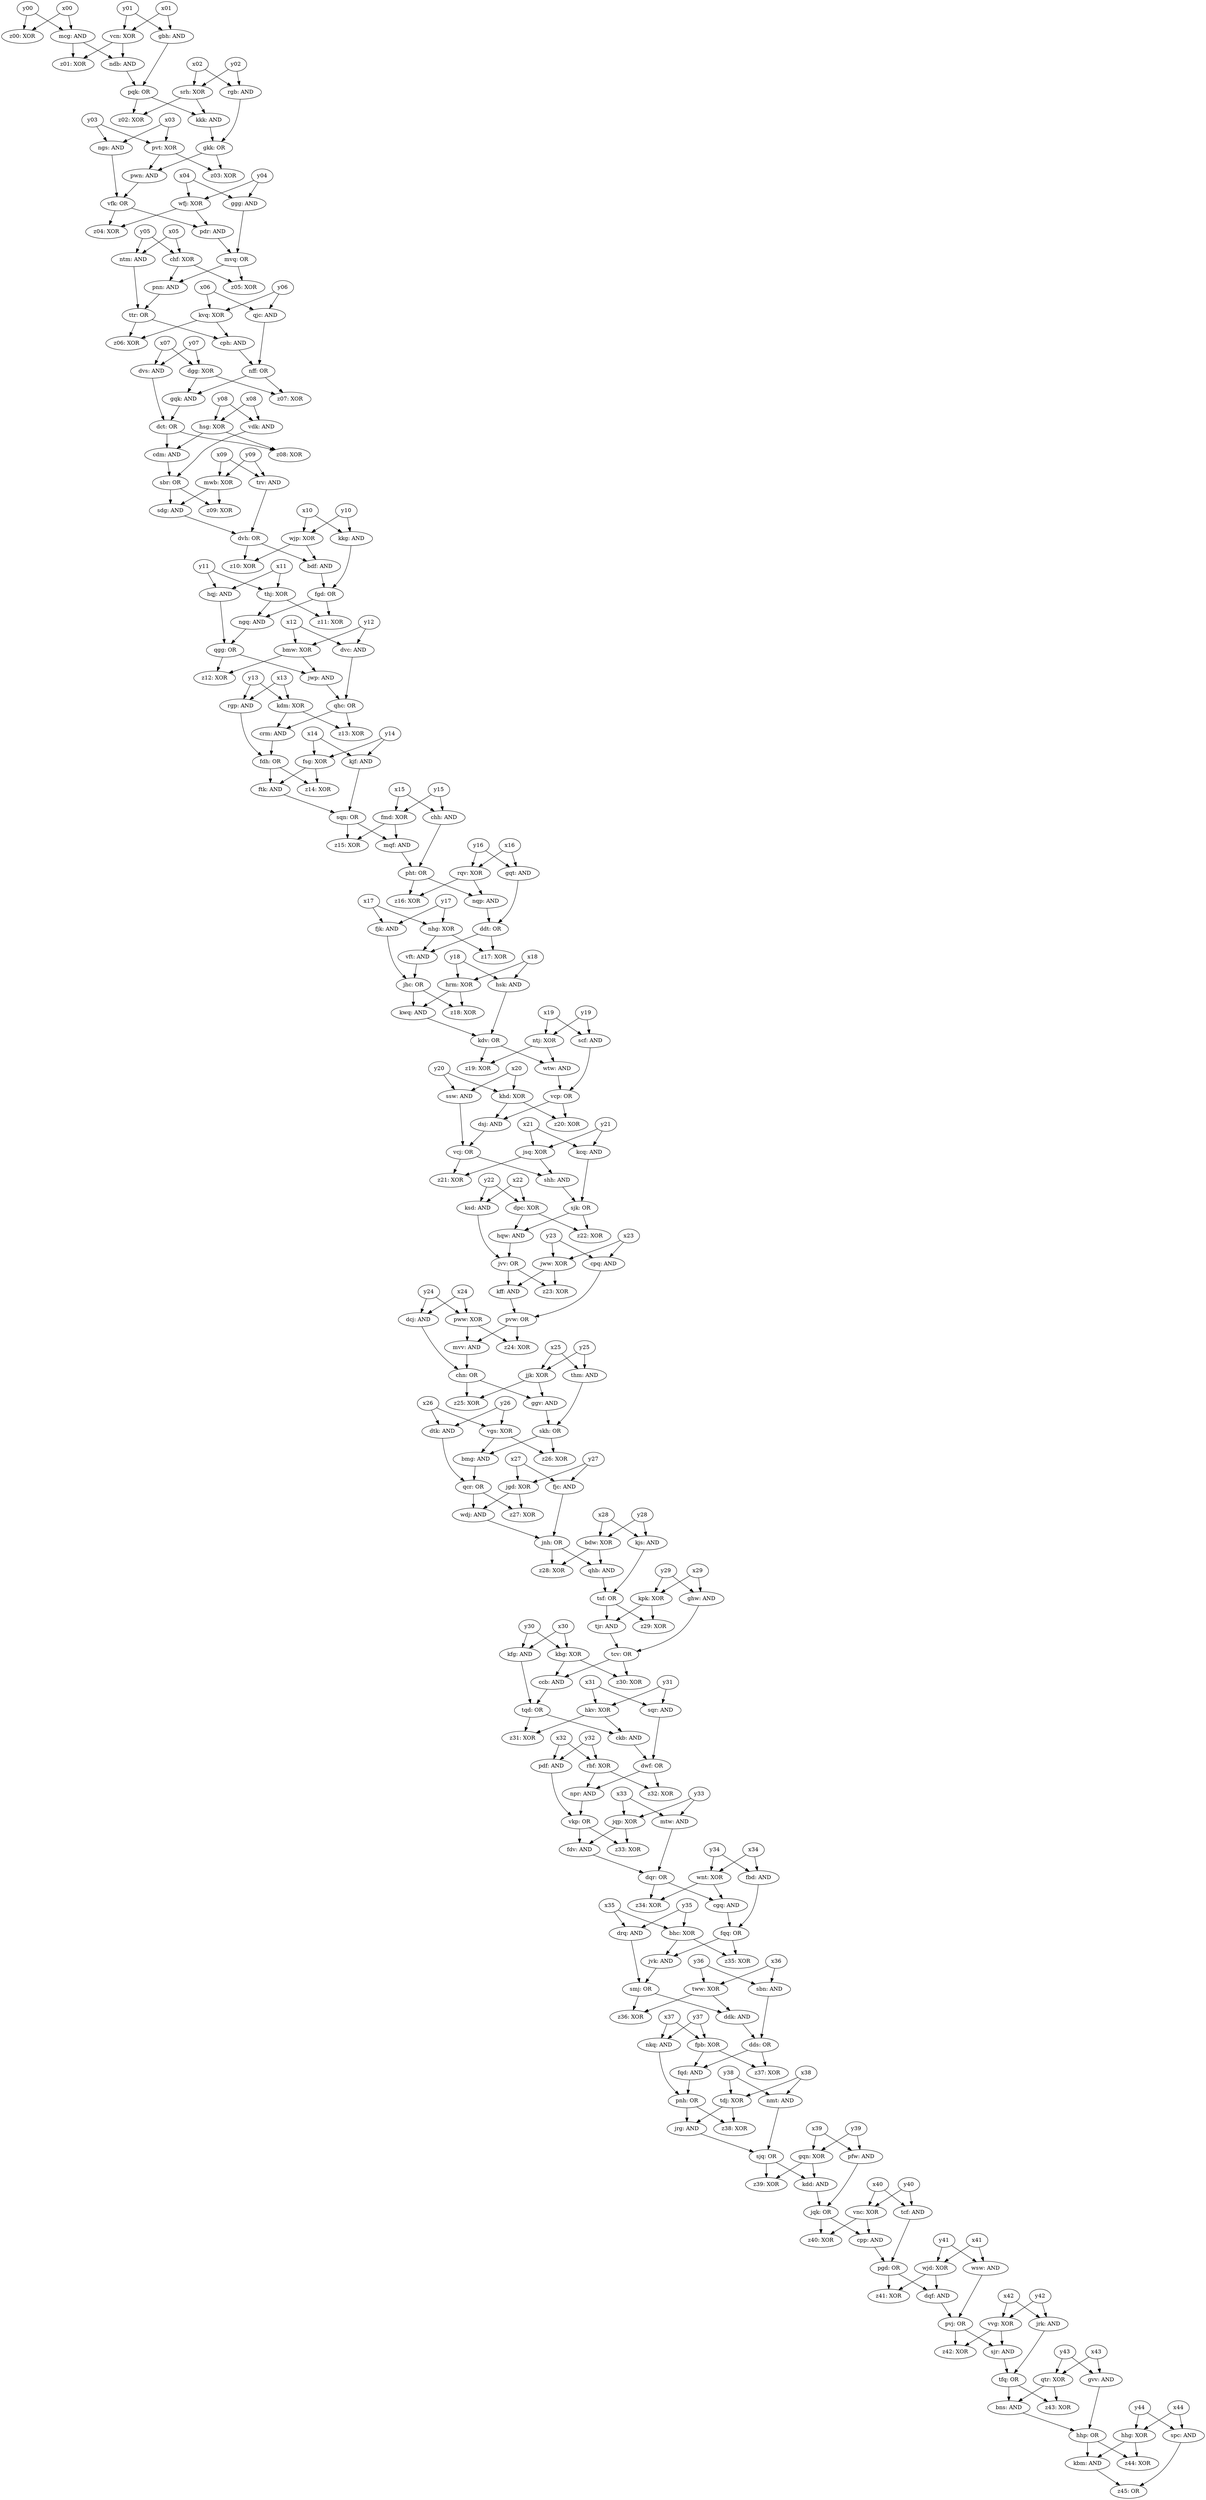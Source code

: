 digraph {
	z05 [label="z05: XOR"]
	mvq
	chf
	mvq -> z05
	chf -> z05
	pnn [label="pnn: AND"]
	chf
	mvq
	chf -> pnn
	mvq -> pnn
	ddt [label="ddt: OR"]
	nqp
	gqt
	nqp -> ddt
	gqt -> ddt
	ttr [label="ttr: OR"]
	pnn
	ntm
	pnn -> ttr
	ntm -> ttr
	z06 [label="z06: XOR"]
	kvq
	ttr
	kvq -> z06
	ttr -> z06
	z40 [label="z40: XOR"]
	jqk
	vnc
	jqk -> z40
	vnc -> z40
	sqn [label="sqn: OR"]
	kjf
	ftk
	kjf -> sqn
	ftk -> sqn
	z09 [label="z09: XOR"]
	mwb
	sbr
	mwb -> z09
	sbr -> z09
	vvg [label="vvg: XOR"]
	x42
	y42
	x42 -> vvg
	y42 -> vvg
	mwb [label="mwb: XOR"]
	x09
	y09
	x09 -> mwb
	y09 -> mwb
	scf [label="scf: AND"]
	x19
	y19
	x19 -> scf
	y19 -> scf
	gqt [label="gqt: AND"]
	x16
	y16
	x16 -> gqt
	y16 -> gqt
	dqf [label="dqf: AND"]
	pgd
	wjd
	pgd -> dqf
	wjd -> dqf
	jnh [label="jnh: OR"]
	fjc
	wdj
	fjc -> jnh
	wdj -> jnh
	fpb [label="fpb: XOR"]
	x37
	y37
	x37 -> fpb
	y37 -> fpb
	z34 [label="z34: XOR"]
	dqr
	wnt
	dqr -> z34
	wnt -> z34
	thj [label="thj: XOR"]
	x11
	y11
	x11 -> thj
	y11 -> thj
	sjk [label="sjk: OR"]
	shh
	kcq
	shh -> sjk
	kcq -> sjk
	qhc [label="qhc: OR"]
	jwp
	dvc
	jwp -> qhc
	dvc -> qhc
	tfq [label="tfq: OR"]
	sjr
	jrk
	sjr -> tfq
	jrk -> tfq
	ssw [label="ssw: AND"]
	x20
	y20
	x20 -> ssw
	y20 -> ssw
	fdv [label="fdv: AND"]
	jqp
	vkp
	jqp -> fdv
	vkp -> fdv
	ngq [label="ngq: AND"]
	thj
	fgd
	thj -> ngq
	fgd -> ngq
	tqd [label="tqd: OR"]
	ccb
	kfg
	ccb -> tqd
	kfg -> tqd
	dgg [label="dgg: XOR"]
	x07
	y07
	x07 -> dgg
	y07 -> dgg
	sjq [label="sjq: OR"]
	nmt
	jrg
	nmt -> sjq
	jrg -> sjq
	tcf [label="tcf: AND"]
	y40
	x40
	y40 -> tcf
	x40 -> tcf
	rgb [label="rgb: AND"]
	x02
	y02
	x02 -> rgb
	y02 -> rgb
	chh [label="chh: AND"]
	x15
	y15
	x15 -> chh
	y15 -> chh
	pfw [label="pfw: AND"]
	x39
	y39
	x39 -> pfw
	y39 -> pfw
	jvk [label="jvk: AND"]
	bhc
	fqq
	bhc -> jvk
	fqq -> jvk
	kdv [label="kdv: OR"]
	hsk
	kwq
	hsk -> kdv
	kwq -> kdv
	pht [label="pht: OR"]
	chh
	mqf
	chh -> pht
	mqf -> pht
	mcg [label="mcg: AND"]
	x00
	y00
	x00 -> mcg
	y00 -> mcg
	kbm [label="kbm: AND"]
	hhp
	hhg
	hhp -> kbm
	hhg -> kbm
	nff [label="nff: OR"]
	cph
	qjc
	cph -> nff
	qjc -> nff
	z28 [label="z28: XOR"]
	jnh
	bdw
	jnh -> z28
	bdw -> z28
	qjc [label="qjc: AND"]
	y06
	x06
	y06 -> qjc
	x06 -> qjc
	kfg [label="kfg: AND"]
	y30
	x30
	y30 -> kfg
	x30 -> kfg
	kcq [label="kcq: AND"]
	y21
	x21
	y21 -> kcq
	x21 -> kcq
	bmg [label="bmg: AND"]
	vgs
	skh
	vgs -> bmg
	skh -> bmg
	jwp [label="jwp: AND"]
	qgg
	bmw
	qgg -> jwp
	bmw -> jwp
	z25 [label="z25: XOR"]
	chn
	jjk
	chn -> z25
	jjk -> z25
	wnt [label="wnt: XOR"]
	y34
	x34
	y34 -> wnt
	x34 -> wnt
	z22 [label="z22: XOR"]
	sjk
	dpc
	sjk -> z22
	dpc -> z22
	hqj [label="hqj: AND"]
	y11
	x11
	y11 -> hqj
	x11 -> hqj
	z30 [label="z30: XOR"]
	kbg
	tcv
	kbg -> z30
	tcv -> z30
	mvv [label="mvv: AND"]
	pww
	pvw
	pww -> mvv
	pvw -> mvv
	qgg [label="qgg: OR"]
	hqj
	ngq
	hqj -> qgg
	ngq -> qgg
	cpq [label="cpq: AND"]
	x23
	y23
	x23 -> cpq
	y23 -> cpq
	qhb [label="qhb: AND"]
	jnh
	bdw
	jnh -> qhb
	bdw -> qhb
	ggg [label="ggg: AND"]
	y04
	x04
	y04 -> ggg
	x04 -> ggg
	thm [label="thm: AND"]
	x25
	y25
	x25 -> thm
	y25 -> thm
	fbd [label="fbd: AND"]
	x34
	y34
	x34 -> fbd
	y34 -> fbd
	z02 [label="z02: XOR"]
	pqk
	srh
	pqk -> z02
	srh -> z02
	gvv [label="gvv: AND"]
	y43
	x43
	y43 -> gvv
	x43 -> gvv
	gkk [label="gkk: OR"]
	kkk
	rgb
	kkk -> gkk
	rgb -> gkk
	smj [label="smj: OR"]
	jvk
	drq
	jvk -> smj
	drq -> smj
	z24 [label="z24: XOR"]
	pww
	pvw
	pww -> z24
	pvw -> z24
	ccb [label="ccb: AND"]
	tcv
	kbg
	tcv -> ccb
	kbg -> ccb
	vcp [label="vcp: OR"]
	wtw
	scf
	wtw -> vcp
	scf -> vcp
	ngs [label="ngs: AND"]
	x03
	y03
	x03 -> ngs
	y03 -> ngs
	cgq [label="cgq: AND"]
	dqr
	wnt
	dqr -> cgq
	wnt -> cgq
	tjr [label="tjr: AND"]
	tsf
	kpk
	tsf -> tjr
	kpk -> tjr
	hsk [label="hsk: AND"]
	y18
	x18
	y18 -> hsk
	x18 -> hsk
	dtk [label="dtk: AND"]
	y26
	x26
	y26 -> dtk
	x26 -> dtk
	hhg [label="hhg: XOR"]
	y44
	x44
	y44 -> hhg
	x44 -> hhg
	wjp [label="wjp: XOR"]
	x10
	y10
	x10 -> wjp
	y10 -> wjp
	cph [label="cph: AND"]
	kvq
	ttr
	kvq -> cph
	ttr -> cph
	bhc [label="bhc: XOR"]
	y35
	x35
	y35 -> bhc
	x35 -> bhc
	pvj [label="pvj: OR"]
	wsw
	dqf
	wsw -> pvj
	dqf -> pvj
	shh [label="shh: AND"]
	jsq
	vcj
	jsq -> shh
	vcj -> shh
	vkp [label="vkp: OR"]
	pdf
	npr
	pdf -> vkp
	npr -> vkp
	dvc [label="dvc: AND"]
	y12
	x12
	y12 -> dvc
	x12 -> dvc
	z14 [label="z14: XOR"]
	fsg
	fdh
	fsg -> z14
	fdh -> z14
	z32 [label="z32: XOR"]
	dwf
	rbf
	dwf -> z32
	rbf -> z32
	pww [label="pww: XOR"]
	y24
	x24
	y24 -> pww
	x24 -> pww
	mqf [label="mqf: AND"]
	sqn
	fmd
	sqn -> mqf
	fmd -> mqf
	drq [label="drq: AND"]
	x35
	y35
	x35 -> drq
	y35 -> drq
	bdf [label="bdf: AND"]
	wjp
	dvh
	wjp -> bdf
	dvh -> bdf
	ddk [label="ddk: AND"]
	smj
	tww
	smj -> ddk
	tww -> ddk
	kwq [label="kwq: AND"]
	hrm
	jhc
	hrm -> kwq
	jhc -> kwq
	kff [label="kff: AND"]
	jvv
	jww
	jvv -> kff
	jww -> kff
	pwn [label="pwn: AND"]
	pvt
	gkk
	pvt -> pwn
	gkk -> pwn
	z44 [label="z44: XOR"]
	hhg
	hhp
	hhg -> z44
	hhp -> z44
	z19 [label="z19: XOR"]
	kdv
	ntj
	kdv -> z19
	ntj -> z19
	jww [label="jww: XOR"]
	y23
	x23
	y23 -> jww
	x23 -> jww
	dvh [label="dvh: OR"]
	sdg
	trv
	sdg -> dvh
	trv -> dvh
	ftk [label="ftk: AND"]
	fdh
	fsg
	fdh -> ftk
	fsg -> ftk
	vcn [label="vcn: XOR"]
	x01
	y01
	x01 -> vcn
	y01 -> vcn
	ghw [label="ghw: AND"]
	y29
	x29
	y29 -> ghw
	x29 -> ghw
	z08 [label="z08: XOR"]
	hsg
	dct
	hsg -> z08
	dct -> z08
	pvw [label="pvw: OR"]
	kff
	cpq
	kff -> pvw
	cpq -> pvw
	vft [label="vft: AND"]
	ddt
	nhg
	ddt -> vft
	nhg -> vft
	skh [label="skh: OR"]
	ggv
	thm
	ggv -> skh
	thm -> skh
	z01 [label="z01: XOR"]
	mcg
	vcn
	mcg -> z01
	vcn -> z01
	wsw [label="wsw: AND"]
	y41
	x41
	y41 -> wsw
	x41 -> wsw
	fsg [label="fsg: XOR"]
	x14
	y14
	x14 -> fsg
	y14 -> fsg
	rgp [label="rgp: AND"]
	y13
	x13
	y13 -> rgp
	x13 -> rgp
	fdh [label="fdh: OR"]
	rgp
	crm
	rgp -> fdh
	crm -> fdh
	kkk [label="kkk: AND"]
	srh
	pqk
	srh -> kkk
	pqk -> kkk
	pgd [label="pgd: OR"]
	tcf
	cpp
	tcf -> pgd
	cpp -> pgd
	pvt [label="pvt: XOR"]
	y03
	x03
	y03 -> pvt
	x03 -> pvt
	mtw [label="mtw: AND"]
	x33
	y33
	x33 -> mtw
	y33 -> mtw
	gqk [label="gqk: AND"]
	dgg
	nff
	dgg -> gqk
	nff -> gqk
	kbg [label="kbg: XOR"]
	y30
	x30
	y30 -> kbg
	x30 -> kbg
	dvs [label="dvs: AND"]
	y07
	x07
	y07 -> dvs
	x07 -> dvs
	spc [label="spc: AND"]
	x44
	y44
	x44 -> spc
	y44 -> spc
	nmt [label="nmt: AND"]
	y38
	x38
	y38 -> nmt
	x38 -> nmt
	ckb [label="ckb: AND"]
	hkv
	tqd
	hkv -> ckb
	tqd -> ckb
	hkv [label="hkv: XOR"]
	y31
	x31
	y31 -> hkv
	x31 -> hkv
	srh [label="srh: XOR"]
	y02
	x02
	y02 -> srh
	x02 -> srh
	fjk [label="fjk: AND"]
	y17
	x17
	y17 -> fjk
	x17 -> fjk
	dsj [label="dsj: AND"]
	vcp
	khd
	vcp -> dsj
	khd -> dsj
	wdj [label="wdj: AND"]
	qcr
	jgd
	qcr -> wdj
	jgd -> wdj
	ntj [label="ntj: XOR"]
	y19
	x19
	y19 -> ntj
	x19 -> ntj
	z37 [label="z37: XOR"]
	fpb
	dds
	fpb -> z37
	dds -> z37
	rqv [label="rqv: XOR"]
	x16
	y16
	x16 -> rqv
	y16 -> rqv
	nhg [label="nhg: XOR"]
	y17
	x17
	y17 -> nhg
	x17 -> nhg
	vcj [label="vcj: OR"]
	ssw
	dsj
	ssw -> vcj
	dsj -> vcj
	fqd [label="fqd: AND"]
	fpb
	dds
	fpb -> fqd
	dds -> fqd
	mvq [label="mvq: OR"]
	pdr
	ggg
	pdr -> mvq
	ggg -> mvq
	tdj [label="tdj: XOR"]
	x38
	y38
	x38 -> tdj
	y38 -> tdj
	z16 [label="z16: XOR"]
	rqv
	pht
	rqv -> z16
	pht -> z16
	jqk [label="jqk: OR"]
	pfw
	kdd
	pfw -> jqk
	kdd -> jqk
	sbn [label="sbn: AND"]
	x36
	y36
	x36 -> sbn
	y36 -> sbn
	jqp [label="jqp: XOR"]
	x33
	y33
	x33 -> jqp
	y33 -> jqp
	hhp [label="hhp: OR"]
	bns
	gvv
	bns -> hhp
	gvv -> hhp
	rbf [label="rbf: XOR"]
	y32
	x32
	y32 -> rbf
	x32 -> rbf
	tww [label="tww: XOR"]
	y36
	x36
	y36 -> tww
	x36 -> tww
	z41 [label="z41: XOR"]
	pgd
	wjd
	pgd -> z41
	wjd -> z41
	z20 [label="z20: XOR"]
	khd
	vcp
	khd -> z20
	vcp -> z20
	dwf [label="dwf: OR"]
	ckb
	sqr
	ckb -> dwf
	sqr -> dwf
	gqn [label="gqn: XOR"]
	x39
	y39
	x39 -> gqn
	y39 -> gqn
	z04 [label="z04: XOR"]
	wfj
	vfk
	wfj -> z04
	vfk -> z04
	tsf [label="tsf: OR"]
	qhb
	kjs
	qhb -> tsf
	kjs -> tsf
	wtw [label="wtw: AND"]
	kdv
	ntj
	kdv -> wtw
	ntj -> wtw
	jvv [label="jvv: OR"]
	ksd
	hqw
	ksd -> jvv
	hqw -> jvv
	kdm [label="kdm: XOR"]
	x13
	y13
	x13 -> kdm
	y13 -> kdm
	z00 [label="z00: XOR"]
	y00
	x00
	y00 -> z00
	x00 -> z00
	z23 [label="z23: XOR"]
	jvv
	jww
	jvv -> z23
	jww -> z23
	bmw [label="bmw: XOR"]
	y12
	x12
	y12 -> bmw
	x12 -> bmw
	ksd [label="ksd: AND"]
	y22
	x22
	y22 -> ksd
	x22 -> ksd
	jsq [label="jsq: XOR"]
	x21
	y21
	x21 -> jsq
	y21 -> jsq
	qtr [label="qtr: XOR"]
	x43
	y43
	x43 -> qtr
	y43 -> qtr
	qcr [label="qcr: OR"]
	bmg
	dtk
	bmg -> qcr
	dtk -> qcr
	dct [label="dct: OR"]
	gqk
	dvs
	gqk -> dct
	dvs -> dct
	z12 [label="z12: XOR"]
	qgg
	bmw
	qgg -> z12
	bmw -> z12
	sdg [label="sdg: AND"]
	mwb
	sbr
	mwb -> sdg
	sbr -> sdg
	ndb [label="ndb: AND"]
	mcg
	vcn
	mcg -> ndb
	vcn -> ndb
	fgd [label="fgd: OR"]
	kkg
	bdf
	kkg -> fgd
	bdf -> fgd
	wfj [label="wfj: XOR"]
	x04
	y04
	x04 -> wfj
	y04 -> wfj
	dpc [label="dpc: XOR"]
	y22
	x22
	y22 -> dpc
	x22 -> dpc
	z26 [label="z26: XOR"]
	skh
	vgs
	skh -> z26
	vgs -> z26
	z17 [label="z17: XOR"]
	ddt
	nhg
	ddt -> z17
	nhg -> z17
	z35 [label="z35: XOR"]
	bhc
	fqq
	bhc -> z35
	fqq -> z35
	z38 [label="z38: XOR"]
	tdj
	pnh
	tdj -> z38
	pnh -> z38
	z13 [label="z13: XOR"]
	kdm
	qhc
	kdm -> z13
	qhc -> z13
	sqr [label="sqr: AND"]
	y31
	x31
	y31 -> sqr
	x31 -> sqr
	sjr [label="sjr: AND"]
	vvg
	pvj
	vvg -> sjr
	pvj -> sjr
	npr [label="npr: AND"]
	rbf
	dwf
	rbf -> npr
	dwf -> npr
	bns [label="bns: AND"]
	qtr
	tfq
	qtr -> bns
	tfq -> bns
	hrm [label="hrm: XOR"]
	y18
	x18
	y18 -> hrm
	x18 -> hrm
	ggv [label="ggv: AND"]
	chn
	jjk
	chn -> ggv
	jjk -> ggv
	kjs [label="kjs: AND"]
	y28
	x28
	y28 -> kjs
	x28 -> kjs
	z33 [label="z33: XOR"]
	vkp
	jqp
	vkp -> z33
	jqp -> z33
	z07 [label="z07: XOR"]
	nff
	dgg
	nff -> z07
	dgg -> z07
	kkg [label="kkg: AND"]
	y10
	x10
	y10 -> kkg
	x10 -> kkg
	z21 [label="z21: XOR"]
	jsq
	vcj
	jsq -> z21
	vcj -> z21
	jhc [label="jhc: OR"]
	vft
	fjk
	vft -> jhc
	fjk -> jhc
	z43 [label="z43: XOR"]
	qtr
	tfq
	qtr -> z43
	tfq -> z43
	kdd [label="kdd: AND"]
	gqn
	sjq
	gqn -> kdd
	sjq -> kdd
	fmd [label="fmd: XOR"]
	y15
	x15
	y15 -> fmd
	x15 -> fmd
	pdr [label="pdr: AND"]
	wfj
	vfk
	wfj -> pdr
	vfk -> pdr
	jgd [label="jgd: XOR"]
	y27
	x27
	y27 -> jgd
	x27 -> jgd
	trv [label="trv: AND"]
	y09
	x09
	y09 -> trv
	x09 -> trv
	kjf [label="kjf: AND"]
	x14
	y14
	x14 -> kjf
	y14 -> kjf
	z36 [label="z36: XOR"]
	tww
	smj
	tww -> z36
	smj -> z36
	cpp [label="cpp: AND"]
	jqk
	vnc
	jqk -> cpp
	vnc -> cpp
	pnh [label="pnh: OR"]
	nkq
	fqd
	nkq -> pnh
	fqd -> pnh
	kvq [label="kvq: XOR"]
	x06
	y06
	x06 -> kvq
	y06 -> kvq
	gbh [label="gbh: AND"]
	y01
	x01
	y01 -> gbh
	x01 -> gbh
	nkq [label="nkq: AND"]
	x37
	y37
	x37 -> nkq
	y37 -> nkq
	chf [label="chf: XOR"]
	x05
	y05
	x05 -> chf
	y05 -> chf
	sbr [label="sbr: OR"]
	vdk
	cdm
	vdk -> sbr
	cdm -> sbr
	vdk [label="vdk: AND"]
	y08
	x08
	y08 -> vdk
	x08 -> vdk
	z15 [label="z15: XOR"]
	sqn
	fmd
	sqn -> z15
	fmd -> z15
	dcj [label="dcj: AND"]
	x24
	y24
	x24 -> dcj
	y24 -> dcj
	jjk [label="jjk: XOR"]
	y25
	x25
	y25 -> jjk
	x25 -> jjk
	z45 [label="z45: OR"]
	kbm
	spc
	kbm -> z45
	spc -> z45
	z18 [label="z18: XOR"]
	hrm
	jhc
	hrm -> z18
	jhc -> z18
	z42 [label="z42: XOR"]
	pvj
	vvg
	pvj -> z42
	vvg -> z42
	z10 [label="z10: XOR"]
	wjp
	dvh
	wjp -> z10
	dvh -> z10
	chn [label="chn: OR"]
	mvv
	dcj
	mvv -> chn
	dcj -> chn
	jrk [label="jrk: AND"]
	y42
	x42
	y42 -> jrk
	x42 -> jrk
	z29 [label="z29: XOR"]
	tsf
	kpk
	tsf -> z29
	kpk -> z29
	dqr [label="dqr: OR"]
	mtw
	fdv
	mtw -> dqr
	fdv -> dqr
	wjd [label="wjd: XOR"]
	y41
	x41
	y41 -> wjd
	x41 -> wjd
	pdf [label="pdf: AND"]
	y32
	x32
	y32 -> pdf
	x32 -> pdf
	vgs [label="vgs: XOR"]
	y26
	x26
	y26 -> vgs
	x26 -> vgs
	z27 [label="z27: XOR"]
	jgd
	qcr
	jgd -> z27
	qcr -> z27
	kpk [label="kpk: XOR"]
	y29
	x29
	y29 -> kpk
	x29 -> kpk
	vfk [label="vfk: OR"]
	ngs
	pwn
	ngs -> vfk
	pwn -> vfk
	hqw [label="hqw: AND"]
	dpc
	sjk
	dpc -> hqw
	sjk -> hqw
	crm [label="crm: AND"]
	qhc
	kdm
	qhc -> crm
	kdm -> crm
	nqp [label="nqp: AND"]
	rqv
	pht
	rqv -> nqp
	pht -> nqp
	z39 [label="z39: XOR"]
	gqn
	sjq
	gqn -> z39
	sjq -> z39
	z11 [label="z11: XOR"]
	thj
	fgd
	thj -> z11
	fgd -> z11
	tcv [label="tcv: OR"]
	tjr
	ghw
	tjr -> tcv
	ghw -> tcv
	z03 [label="z03: XOR"]
	gkk
	pvt
	gkk -> z03
	pvt -> z03
	fjc [label="fjc: AND"]
	y27
	x27
	y27 -> fjc
	x27 -> fjc
	bdw [label="bdw: XOR"]
	y28
	x28
	y28 -> bdw
	x28 -> bdw
	pqk [label="pqk: OR"]
	gbh
	ndb
	gbh -> pqk
	ndb -> pqk
	z31 [label="z31: XOR"]
	tqd
	hkv
	tqd -> z31
	hkv -> z31
	cdm [label="cdm: AND"]
	dct
	hsg
	dct -> cdm
	hsg -> cdm
	fqq [label="fqq: OR"]
	fbd
	cgq
	fbd -> fqq
	cgq -> fqq
	ntm [label="ntm: AND"]
	x05
	y05
	x05 -> ntm
	y05 -> ntm
	dds [label="dds: OR"]
	sbn
	ddk
	sbn -> dds
	ddk -> dds
	vnc [label="vnc: XOR"]
	y40
	x40
	y40 -> vnc
	x40 -> vnc
	khd [label="khd: XOR"]
	y20
	x20
	y20 -> khd
	x20 -> khd
	hsg [label="hsg: XOR"]
	x08
	y08
	x08 -> hsg
	y08 -> hsg
	jrg [label="jrg: AND"]
	tdj
	pnh
	tdj -> jrg
	pnh -> jrg
}
